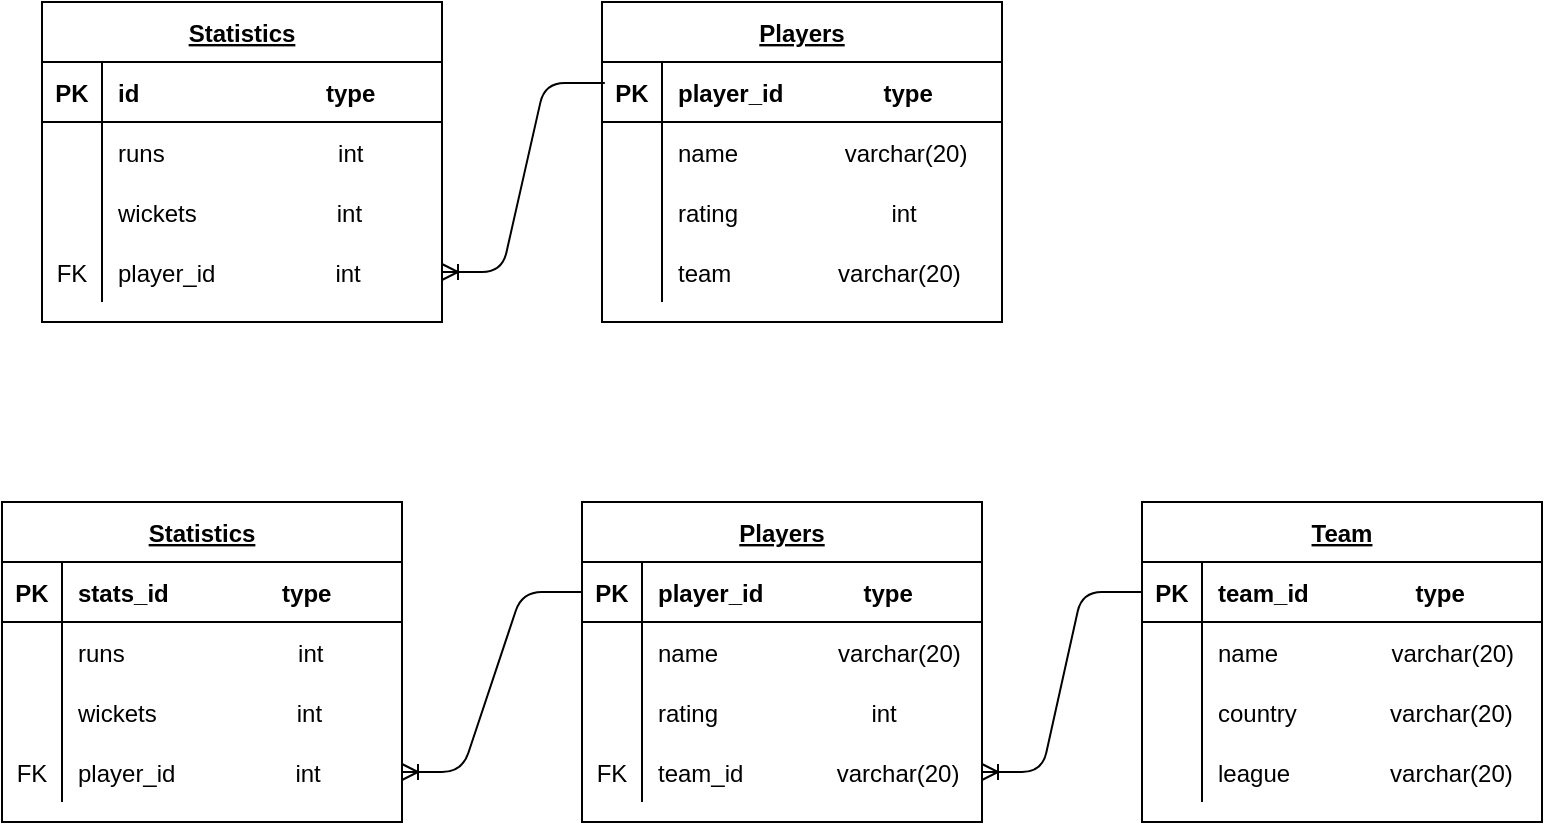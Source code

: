 <mxfile version="14.8.6" type="device"><diagram id="R2lEEEUBdFMjLlhIrx00" name="Page-1"><mxGraphModel dx="1422" dy="796" grid="1" gridSize="10" guides="1" tooltips="1" connect="1" arrows="1" fold="1" page="1" pageScale="1" pageWidth="850" pageHeight="1100" math="0" shadow="0" extFonts="Permanent Marker^https://fonts.googleapis.com/css?family=Permanent+Marker"><root><mxCell id="0"/><mxCell id="1" parent="0"/><mxCell id="h551P2FFp8XgJZwS-lko-31" value="" style="edgeStyle=entityRelationEdgeStyle;fontSize=12;html=1;endArrow=ERoneToMany;entryX=1;entryY=0.5;entryDx=0;entryDy=0;exitX=0.007;exitY=0.348;exitDx=0;exitDy=0;exitPerimeter=0;" parent="1" source="h551P2FFp8XgJZwS-lko-87" target="h551P2FFp8XgJZwS-lko-83" edge="1"><mxGeometry width="100" height="100" relative="1" as="geometry"><mxPoint x="470" y="280" as="sourcePoint"/><mxPoint x="500" y="681.143" as="targetPoint"/></mxGeometry></mxCell><mxCell id="h551P2FFp8XgJZwS-lko-58" value="" style="edgeStyle=entityRelationEdgeStyle;fontSize=12;html=1;endArrow=ERoneToMany;exitX=0;exitY=0.5;exitDx=0;exitDy=0;entryX=1;entryY=0.5;entryDx=0;entryDy=0;" parent="1" source="h551P2FFp8XgJZwS-lko-113" target="h551P2FFp8XgJZwS-lko-148" edge="1"><mxGeometry width="100" height="100" relative="1" as="geometry"><mxPoint x="260" y="330" as="sourcePoint"/><mxPoint x="250" y="445" as="targetPoint"/></mxGeometry></mxCell><mxCell id="h551P2FFp8XgJZwS-lko-72" value="" style="edgeStyle=entityRelationEdgeStyle;fontSize=12;html=1;endArrow=ERoneToMany;entryX=1;entryY=0.5;entryDx=0;entryDy=0;exitX=0;exitY=0.5;exitDx=0;exitDy=0;" parent="1" source="h551P2FFp8XgJZwS-lko-126" target="h551P2FFp8XgJZwS-lko-122" edge="1"><mxGeometry width="100" height="100" relative="1" as="geometry"><mxPoint x="550" y="330" as="sourcePoint"/><mxPoint x="210" y="455" as="targetPoint"/></mxGeometry></mxCell><mxCell id="h551P2FFp8XgJZwS-lko-73" value="Statistics" style="shape=table;startSize=30;container=1;collapsible=1;childLayout=tableLayout;fixedRows=1;rowLines=0;fontStyle=5;align=center;resizeLast=1;" parent="1" vertex="1"><mxGeometry x="40" y="60" width="200" height="160" as="geometry"/></mxCell><mxCell id="h551P2FFp8XgJZwS-lko-74" value="" style="shape=partialRectangle;collapsible=0;dropTarget=0;pointerEvents=0;fillColor=none;top=0;left=0;bottom=1;right=0;points=[[0,0.5],[1,0.5]];portConstraint=eastwest;" parent="h551P2FFp8XgJZwS-lko-73" vertex="1"><mxGeometry y="30" width="200" height="30" as="geometry"/></mxCell><mxCell id="h551P2FFp8XgJZwS-lko-75" value="PK" style="shape=partialRectangle;connectable=0;fillColor=none;top=0;left=0;bottom=0;right=0;fontStyle=1;overflow=hidden;" parent="h551P2FFp8XgJZwS-lko-74" vertex="1"><mxGeometry width="30" height="30" as="geometry"/></mxCell><mxCell id="h551P2FFp8XgJZwS-lko-76" value="id                            type" style="shape=partialRectangle;connectable=0;fillColor=none;top=0;left=0;bottom=0;right=0;align=left;spacingLeft=6;fontStyle=1;overflow=hidden;" parent="h551P2FFp8XgJZwS-lko-74" vertex="1"><mxGeometry x="30" width="170" height="30" as="geometry"/></mxCell><mxCell id="h551P2FFp8XgJZwS-lko-77" value="" style="shape=partialRectangle;collapsible=0;dropTarget=0;pointerEvents=0;fillColor=none;top=0;left=0;bottom=0;right=0;points=[[0,0.5],[1,0.5]];portConstraint=eastwest;" parent="h551P2FFp8XgJZwS-lko-73" vertex="1"><mxGeometry y="60" width="200" height="30" as="geometry"/></mxCell><mxCell id="h551P2FFp8XgJZwS-lko-78" value="" style="shape=partialRectangle;connectable=0;fillColor=none;top=0;left=0;bottom=0;right=0;editable=1;overflow=hidden;" parent="h551P2FFp8XgJZwS-lko-77" vertex="1"><mxGeometry width="30" height="30" as="geometry"/></mxCell><mxCell id="h551P2FFp8XgJZwS-lko-79" value="runs                          int" style="shape=partialRectangle;connectable=0;fillColor=none;top=0;left=0;bottom=0;right=0;align=left;spacingLeft=6;overflow=hidden;" parent="h551P2FFp8XgJZwS-lko-77" vertex="1"><mxGeometry x="30" width="170" height="30" as="geometry"/></mxCell><mxCell id="h551P2FFp8XgJZwS-lko-80" value="" style="shape=partialRectangle;collapsible=0;dropTarget=0;pointerEvents=0;fillColor=none;top=0;left=0;bottom=0;right=0;points=[[0,0.5],[1,0.5]];portConstraint=eastwest;" parent="h551P2FFp8XgJZwS-lko-73" vertex="1"><mxGeometry y="90" width="200" height="30" as="geometry"/></mxCell><mxCell id="h551P2FFp8XgJZwS-lko-81" value="" style="shape=partialRectangle;connectable=0;fillColor=none;top=0;left=0;bottom=0;right=0;editable=1;overflow=hidden;" parent="h551P2FFp8XgJZwS-lko-80" vertex="1"><mxGeometry width="30" height="30" as="geometry"/></mxCell><mxCell id="h551P2FFp8XgJZwS-lko-82" value="wickets                     int" style="shape=partialRectangle;connectable=0;fillColor=none;top=0;left=0;bottom=0;right=0;align=left;spacingLeft=6;overflow=hidden;" parent="h551P2FFp8XgJZwS-lko-80" vertex="1"><mxGeometry x="30" width="170" height="30" as="geometry"/></mxCell><mxCell id="h551P2FFp8XgJZwS-lko-83" value="" style="shape=partialRectangle;collapsible=0;dropTarget=0;pointerEvents=0;fillColor=none;top=0;left=0;bottom=0;right=0;points=[[0,0.5],[1,0.5]];portConstraint=eastwest;" parent="h551P2FFp8XgJZwS-lko-73" vertex="1"><mxGeometry y="120" width="200" height="30" as="geometry"/></mxCell><mxCell id="h551P2FFp8XgJZwS-lko-84" value="FK" style="shape=partialRectangle;connectable=0;fillColor=none;top=0;left=0;bottom=0;right=0;editable=1;overflow=hidden;" parent="h551P2FFp8XgJZwS-lko-83" vertex="1"><mxGeometry width="30" height="30" as="geometry"/></mxCell><mxCell id="h551P2FFp8XgJZwS-lko-85" value="player_id                  int" style="shape=partialRectangle;connectable=0;fillColor=none;top=0;left=0;bottom=0;right=0;align=left;spacingLeft=6;overflow=hidden;" parent="h551P2FFp8XgJZwS-lko-83" vertex="1"><mxGeometry x="30" width="170" height="30" as="geometry"/></mxCell><mxCell id="h551P2FFp8XgJZwS-lko-86" value="Players" style="shape=table;startSize=30;container=1;collapsible=1;childLayout=tableLayout;fixedRows=1;rowLines=0;fontStyle=5;align=center;resizeLast=1;" parent="1" vertex="1"><mxGeometry x="320" y="60" width="200" height="160" as="geometry"/></mxCell><mxCell id="h551P2FFp8XgJZwS-lko-87" value="" style="shape=partialRectangle;collapsible=0;dropTarget=0;pointerEvents=0;fillColor=none;top=0;left=0;bottom=1;right=0;points=[[0,0.5],[1,0.5]];portConstraint=eastwest;" parent="h551P2FFp8XgJZwS-lko-86" vertex="1"><mxGeometry y="30" width="200" height="30" as="geometry"/></mxCell><mxCell id="h551P2FFp8XgJZwS-lko-88" value="PK" style="shape=partialRectangle;connectable=0;fillColor=none;top=0;left=0;bottom=0;right=0;fontStyle=1;overflow=hidden;" parent="h551P2FFp8XgJZwS-lko-87" vertex="1"><mxGeometry width="30" height="30" as="geometry"/></mxCell><mxCell id="h551P2FFp8XgJZwS-lko-89" value="player_id               type" style="shape=partialRectangle;connectable=0;fillColor=none;top=0;left=0;bottom=0;right=0;align=left;spacingLeft=6;fontStyle=1;overflow=hidden;" parent="h551P2FFp8XgJZwS-lko-87" vertex="1"><mxGeometry x="30" width="170" height="30" as="geometry"/></mxCell><mxCell id="h551P2FFp8XgJZwS-lko-90" value="" style="shape=partialRectangle;collapsible=0;dropTarget=0;pointerEvents=0;fillColor=none;top=0;left=0;bottom=0;right=0;points=[[0,0.5],[1,0.5]];portConstraint=eastwest;" parent="h551P2FFp8XgJZwS-lko-86" vertex="1"><mxGeometry y="60" width="200" height="30" as="geometry"/></mxCell><mxCell id="h551P2FFp8XgJZwS-lko-91" value="" style="shape=partialRectangle;connectable=0;fillColor=none;top=0;left=0;bottom=0;right=0;editable=1;overflow=hidden;" parent="h551P2FFp8XgJZwS-lko-90" vertex="1"><mxGeometry width="30" height="30" as="geometry"/></mxCell><mxCell id="h551P2FFp8XgJZwS-lko-92" value="name                varchar(20)" style="shape=partialRectangle;connectable=0;fillColor=none;top=0;left=0;bottom=0;right=0;align=left;spacingLeft=6;overflow=hidden;" parent="h551P2FFp8XgJZwS-lko-90" vertex="1"><mxGeometry x="30" width="170" height="30" as="geometry"/></mxCell><mxCell id="h551P2FFp8XgJZwS-lko-93" value="" style="shape=partialRectangle;collapsible=0;dropTarget=0;pointerEvents=0;fillColor=none;top=0;left=0;bottom=0;right=0;points=[[0,0.5],[1,0.5]];portConstraint=eastwest;" parent="h551P2FFp8XgJZwS-lko-86" vertex="1"><mxGeometry y="90" width="200" height="30" as="geometry"/></mxCell><mxCell id="h551P2FFp8XgJZwS-lko-94" value="" style="shape=partialRectangle;connectable=0;fillColor=none;top=0;left=0;bottom=0;right=0;editable=1;overflow=hidden;" parent="h551P2FFp8XgJZwS-lko-93" vertex="1"><mxGeometry width="30" height="30" as="geometry"/></mxCell><mxCell id="h551P2FFp8XgJZwS-lko-95" value="rating                       int" style="shape=partialRectangle;connectable=0;fillColor=none;top=0;left=0;bottom=0;right=0;align=left;spacingLeft=6;overflow=hidden;" parent="h551P2FFp8XgJZwS-lko-93" vertex="1"><mxGeometry x="30" width="170" height="30" as="geometry"/></mxCell><mxCell id="h551P2FFp8XgJZwS-lko-96" value="" style="shape=partialRectangle;collapsible=0;dropTarget=0;pointerEvents=0;fillColor=none;top=0;left=0;bottom=0;right=0;points=[[0,0.5],[1,0.5]];portConstraint=eastwest;" parent="h551P2FFp8XgJZwS-lko-86" vertex="1"><mxGeometry y="120" width="200" height="30" as="geometry"/></mxCell><mxCell id="h551P2FFp8XgJZwS-lko-97" value="" style="shape=partialRectangle;connectable=0;fillColor=none;top=0;left=0;bottom=0;right=0;editable=1;overflow=hidden;" parent="h551P2FFp8XgJZwS-lko-96" vertex="1"><mxGeometry width="30" height="30" as="geometry"/></mxCell><mxCell id="h551P2FFp8XgJZwS-lko-98" value="team                varchar(20)" style="shape=partialRectangle;connectable=0;fillColor=none;top=0;left=0;bottom=0;right=0;align=left;spacingLeft=6;overflow=hidden;" parent="h551P2FFp8XgJZwS-lko-96" vertex="1"><mxGeometry x="30" width="170" height="30" as="geometry"/></mxCell><mxCell id="h551P2FFp8XgJZwS-lko-112" value="Players" style="shape=table;startSize=30;container=1;collapsible=1;childLayout=tableLayout;fixedRows=1;rowLines=0;fontStyle=5;align=center;resizeLast=1;" parent="1" vertex="1"><mxGeometry x="310" y="310" width="200" height="160" as="geometry"/></mxCell><mxCell id="h551P2FFp8XgJZwS-lko-113" value="" style="shape=partialRectangle;collapsible=0;dropTarget=0;pointerEvents=0;fillColor=none;top=0;left=0;bottom=1;right=0;points=[[0,0.5],[1,0.5]];portConstraint=eastwest;" parent="h551P2FFp8XgJZwS-lko-112" vertex="1"><mxGeometry y="30" width="200" height="30" as="geometry"/></mxCell><mxCell id="h551P2FFp8XgJZwS-lko-114" value="PK" style="shape=partialRectangle;connectable=0;fillColor=none;top=0;left=0;bottom=0;right=0;fontStyle=1;overflow=hidden;" parent="h551P2FFp8XgJZwS-lko-113" vertex="1"><mxGeometry width="30" height="30" as="geometry"/></mxCell><mxCell id="h551P2FFp8XgJZwS-lko-115" value="player_id               type" style="shape=partialRectangle;connectable=0;fillColor=none;top=0;left=0;bottom=0;right=0;align=left;spacingLeft=6;fontStyle=1;overflow=hidden;" parent="h551P2FFp8XgJZwS-lko-113" vertex="1"><mxGeometry x="30" width="170" height="30" as="geometry"/></mxCell><mxCell id="h551P2FFp8XgJZwS-lko-116" value="" style="shape=partialRectangle;collapsible=0;dropTarget=0;pointerEvents=0;fillColor=none;top=0;left=0;bottom=0;right=0;points=[[0,0.5],[1,0.5]];portConstraint=eastwest;" parent="h551P2FFp8XgJZwS-lko-112" vertex="1"><mxGeometry y="60" width="200" height="30" as="geometry"/></mxCell><mxCell id="h551P2FFp8XgJZwS-lko-117" value="" style="shape=partialRectangle;connectable=0;fillColor=none;top=0;left=0;bottom=0;right=0;editable=1;overflow=hidden;" parent="h551P2FFp8XgJZwS-lko-116" vertex="1"><mxGeometry width="30" height="30" as="geometry"/></mxCell><mxCell id="h551P2FFp8XgJZwS-lko-118" value="name                  varchar(20)" style="shape=partialRectangle;connectable=0;fillColor=none;top=0;left=0;bottom=0;right=0;align=left;spacingLeft=6;overflow=hidden;" parent="h551P2FFp8XgJZwS-lko-116" vertex="1"><mxGeometry x="30" width="170" height="30" as="geometry"/></mxCell><mxCell id="h551P2FFp8XgJZwS-lko-119" value="" style="shape=partialRectangle;collapsible=0;dropTarget=0;pointerEvents=0;fillColor=none;top=0;left=0;bottom=0;right=0;points=[[0,0.5],[1,0.5]];portConstraint=eastwest;" parent="h551P2FFp8XgJZwS-lko-112" vertex="1"><mxGeometry y="90" width="200" height="30" as="geometry"/></mxCell><mxCell id="h551P2FFp8XgJZwS-lko-120" value="" style="shape=partialRectangle;connectable=0;fillColor=none;top=0;left=0;bottom=0;right=0;editable=1;overflow=hidden;" parent="h551P2FFp8XgJZwS-lko-119" vertex="1"><mxGeometry width="30" height="30" as="geometry"/></mxCell><mxCell id="h551P2FFp8XgJZwS-lko-121" value="rating                       int" style="shape=partialRectangle;connectable=0;fillColor=none;top=0;left=0;bottom=0;right=0;align=left;spacingLeft=6;overflow=hidden;" parent="h551P2FFp8XgJZwS-lko-119" vertex="1"><mxGeometry x="30" width="170" height="30" as="geometry"/></mxCell><mxCell id="h551P2FFp8XgJZwS-lko-122" value="" style="shape=partialRectangle;collapsible=0;dropTarget=0;pointerEvents=0;fillColor=none;top=0;left=0;bottom=0;right=0;points=[[0,0.5],[1,0.5]];portConstraint=eastwest;" parent="h551P2FFp8XgJZwS-lko-112" vertex="1"><mxGeometry y="120" width="200" height="30" as="geometry"/></mxCell><mxCell id="h551P2FFp8XgJZwS-lko-123" value="FK" style="shape=partialRectangle;connectable=0;fillColor=none;top=0;left=0;bottom=0;right=0;editable=1;overflow=hidden;" parent="h551P2FFp8XgJZwS-lko-122" vertex="1"><mxGeometry width="30" height="30" as="geometry"/></mxCell><mxCell id="h551P2FFp8XgJZwS-lko-124" value="team_id              varchar(20)" style="shape=partialRectangle;connectable=0;fillColor=none;top=0;left=0;bottom=0;right=0;align=left;spacingLeft=6;overflow=hidden;" parent="h551P2FFp8XgJZwS-lko-122" vertex="1"><mxGeometry x="30" width="170" height="30" as="geometry"/></mxCell><mxCell id="h551P2FFp8XgJZwS-lko-125" value="Team" style="shape=table;startSize=30;container=1;collapsible=1;childLayout=tableLayout;fixedRows=1;rowLines=0;fontStyle=5;align=center;resizeLast=1;" parent="1" vertex="1"><mxGeometry x="590" y="310" width="200" height="160" as="geometry"/></mxCell><mxCell id="h551P2FFp8XgJZwS-lko-126" value="" style="shape=partialRectangle;collapsible=0;dropTarget=0;pointerEvents=0;fillColor=none;top=0;left=0;bottom=1;right=0;points=[[0,0.5],[1,0.5]];portConstraint=eastwest;" parent="h551P2FFp8XgJZwS-lko-125" vertex="1"><mxGeometry y="30" width="200" height="30" as="geometry"/></mxCell><mxCell id="h551P2FFp8XgJZwS-lko-127" value="PK" style="shape=partialRectangle;connectable=0;fillColor=none;top=0;left=0;bottom=0;right=0;fontStyle=1;overflow=hidden;" parent="h551P2FFp8XgJZwS-lko-126" vertex="1"><mxGeometry width="30" height="30" as="geometry"/></mxCell><mxCell id="h551P2FFp8XgJZwS-lko-128" value="team_id                type" style="shape=partialRectangle;connectable=0;fillColor=none;top=0;left=0;bottom=0;right=0;align=left;spacingLeft=6;fontStyle=1;overflow=hidden;" parent="h551P2FFp8XgJZwS-lko-126" vertex="1"><mxGeometry x="30" width="170" height="30" as="geometry"/></mxCell><mxCell id="h551P2FFp8XgJZwS-lko-129" value="" style="shape=partialRectangle;collapsible=0;dropTarget=0;pointerEvents=0;fillColor=none;top=0;left=0;bottom=0;right=0;points=[[0,0.5],[1,0.5]];portConstraint=eastwest;" parent="h551P2FFp8XgJZwS-lko-125" vertex="1"><mxGeometry y="60" width="200" height="30" as="geometry"/></mxCell><mxCell id="h551P2FFp8XgJZwS-lko-130" value="" style="shape=partialRectangle;connectable=0;fillColor=none;top=0;left=0;bottom=0;right=0;editable=1;overflow=hidden;" parent="h551P2FFp8XgJZwS-lko-129" vertex="1"><mxGeometry width="30" height="30" as="geometry"/></mxCell><mxCell id="h551P2FFp8XgJZwS-lko-131" value="name                 varchar(20)" style="shape=partialRectangle;connectable=0;fillColor=none;top=0;left=0;bottom=0;right=0;align=left;spacingLeft=6;overflow=hidden;" parent="h551P2FFp8XgJZwS-lko-129" vertex="1"><mxGeometry x="30" width="170" height="30" as="geometry"/></mxCell><mxCell id="h551P2FFp8XgJZwS-lko-132" value="" style="shape=partialRectangle;collapsible=0;dropTarget=0;pointerEvents=0;fillColor=none;top=0;left=0;bottom=0;right=0;points=[[0,0.5],[1,0.5]];portConstraint=eastwest;" parent="h551P2FFp8XgJZwS-lko-125" vertex="1"><mxGeometry y="90" width="200" height="30" as="geometry"/></mxCell><mxCell id="h551P2FFp8XgJZwS-lko-133" value="" style="shape=partialRectangle;connectable=0;fillColor=none;top=0;left=0;bottom=0;right=0;editable=1;overflow=hidden;" parent="h551P2FFp8XgJZwS-lko-132" vertex="1"><mxGeometry width="30" height="30" as="geometry"/></mxCell><mxCell id="h551P2FFp8XgJZwS-lko-134" value="country              varchar(20)" style="shape=partialRectangle;connectable=0;fillColor=none;top=0;left=0;bottom=0;right=0;align=left;spacingLeft=6;overflow=hidden;" parent="h551P2FFp8XgJZwS-lko-132" vertex="1"><mxGeometry x="30" width="170" height="30" as="geometry"/></mxCell><mxCell id="h551P2FFp8XgJZwS-lko-135" value="" style="shape=partialRectangle;collapsible=0;dropTarget=0;pointerEvents=0;fillColor=none;top=0;left=0;bottom=0;right=0;points=[[0,0.5],[1,0.5]];portConstraint=eastwest;" parent="h551P2FFp8XgJZwS-lko-125" vertex="1"><mxGeometry y="120" width="200" height="30" as="geometry"/></mxCell><mxCell id="h551P2FFp8XgJZwS-lko-136" value="" style="shape=partialRectangle;connectable=0;fillColor=none;top=0;left=0;bottom=0;right=0;editable=1;overflow=hidden;" parent="h551P2FFp8XgJZwS-lko-135" vertex="1"><mxGeometry width="30" height="30" as="geometry"/></mxCell><mxCell id="h551P2FFp8XgJZwS-lko-137" value="league               varchar(20)" style="shape=partialRectangle;connectable=0;fillColor=none;top=0;left=0;bottom=0;right=0;align=left;spacingLeft=6;overflow=hidden;" parent="h551P2FFp8XgJZwS-lko-135" vertex="1"><mxGeometry x="30" width="170" height="30" as="geometry"/></mxCell><mxCell id="h551P2FFp8XgJZwS-lko-138" value="Statistics" style="shape=table;startSize=30;container=1;collapsible=1;childLayout=tableLayout;fixedRows=1;rowLines=0;fontStyle=5;align=center;resizeLast=1;" parent="1" vertex="1"><mxGeometry x="20" y="310" width="200" height="160" as="geometry"/></mxCell><mxCell id="h551P2FFp8XgJZwS-lko-139" value="" style="shape=partialRectangle;collapsible=0;dropTarget=0;pointerEvents=0;fillColor=none;top=0;left=0;bottom=1;right=0;points=[[0,0.5],[1,0.5]];portConstraint=eastwest;" parent="h551P2FFp8XgJZwS-lko-138" vertex="1"><mxGeometry y="30" width="200" height="30" as="geometry"/></mxCell><mxCell id="h551P2FFp8XgJZwS-lko-140" value="PK" style="shape=partialRectangle;connectable=0;fillColor=none;top=0;left=0;bottom=0;right=0;fontStyle=1;overflow=hidden;" parent="h551P2FFp8XgJZwS-lko-139" vertex="1"><mxGeometry width="30" height="30" as="geometry"/></mxCell><mxCell id="h551P2FFp8XgJZwS-lko-141" value="stats_id                 type" style="shape=partialRectangle;connectable=0;fillColor=none;top=0;left=0;bottom=0;right=0;align=left;spacingLeft=6;fontStyle=1;overflow=hidden;" parent="h551P2FFp8XgJZwS-lko-139" vertex="1"><mxGeometry x="30" width="170" height="30" as="geometry"/></mxCell><mxCell id="h551P2FFp8XgJZwS-lko-142" value="" style="shape=partialRectangle;collapsible=0;dropTarget=0;pointerEvents=0;fillColor=none;top=0;left=0;bottom=0;right=0;points=[[0,0.5],[1,0.5]];portConstraint=eastwest;" parent="h551P2FFp8XgJZwS-lko-138" vertex="1"><mxGeometry y="60" width="200" height="30" as="geometry"/></mxCell><mxCell id="h551P2FFp8XgJZwS-lko-143" value="" style="shape=partialRectangle;connectable=0;fillColor=none;top=0;left=0;bottom=0;right=0;editable=1;overflow=hidden;" parent="h551P2FFp8XgJZwS-lko-142" vertex="1"><mxGeometry width="30" height="30" as="geometry"/></mxCell><mxCell id="h551P2FFp8XgJZwS-lko-144" value="runs                          int" style="shape=partialRectangle;connectable=0;fillColor=none;top=0;left=0;bottom=0;right=0;align=left;spacingLeft=6;overflow=hidden;" parent="h551P2FFp8XgJZwS-lko-142" vertex="1"><mxGeometry x="30" width="170" height="30" as="geometry"/></mxCell><mxCell id="h551P2FFp8XgJZwS-lko-145" value="" style="shape=partialRectangle;collapsible=0;dropTarget=0;pointerEvents=0;fillColor=none;top=0;left=0;bottom=0;right=0;points=[[0,0.5],[1,0.5]];portConstraint=eastwest;" parent="h551P2FFp8XgJZwS-lko-138" vertex="1"><mxGeometry y="90" width="200" height="30" as="geometry"/></mxCell><mxCell id="h551P2FFp8XgJZwS-lko-146" value="" style="shape=partialRectangle;connectable=0;fillColor=none;top=0;left=0;bottom=0;right=0;editable=1;overflow=hidden;" parent="h551P2FFp8XgJZwS-lko-145" vertex="1"><mxGeometry width="30" height="30" as="geometry"/></mxCell><mxCell id="h551P2FFp8XgJZwS-lko-147" value="wickets                     int" style="shape=partialRectangle;connectable=0;fillColor=none;top=0;left=0;bottom=0;right=0;align=left;spacingLeft=6;overflow=hidden;" parent="h551P2FFp8XgJZwS-lko-145" vertex="1"><mxGeometry x="30" width="170" height="30" as="geometry"/></mxCell><mxCell id="h551P2FFp8XgJZwS-lko-148" value="" style="shape=partialRectangle;collapsible=0;dropTarget=0;pointerEvents=0;fillColor=none;top=0;left=0;bottom=0;right=0;points=[[0,0.5],[1,0.5]];portConstraint=eastwest;" parent="h551P2FFp8XgJZwS-lko-138" vertex="1"><mxGeometry y="120" width="200" height="30" as="geometry"/></mxCell><mxCell id="h551P2FFp8XgJZwS-lko-149" value="FK" style="shape=partialRectangle;connectable=0;fillColor=none;top=0;left=0;bottom=0;right=0;editable=1;overflow=hidden;" parent="h551P2FFp8XgJZwS-lko-148" vertex="1"><mxGeometry width="30" height="30" as="geometry"/></mxCell><mxCell id="h551P2FFp8XgJZwS-lko-150" value="player_id                  int" style="shape=partialRectangle;connectable=0;fillColor=none;top=0;left=0;bottom=0;right=0;align=left;spacingLeft=6;overflow=hidden;" parent="h551P2FFp8XgJZwS-lko-148" vertex="1"><mxGeometry x="30" width="170" height="30" as="geometry"/></mxCell></root></mxGraphModel></diagram></mxfile>